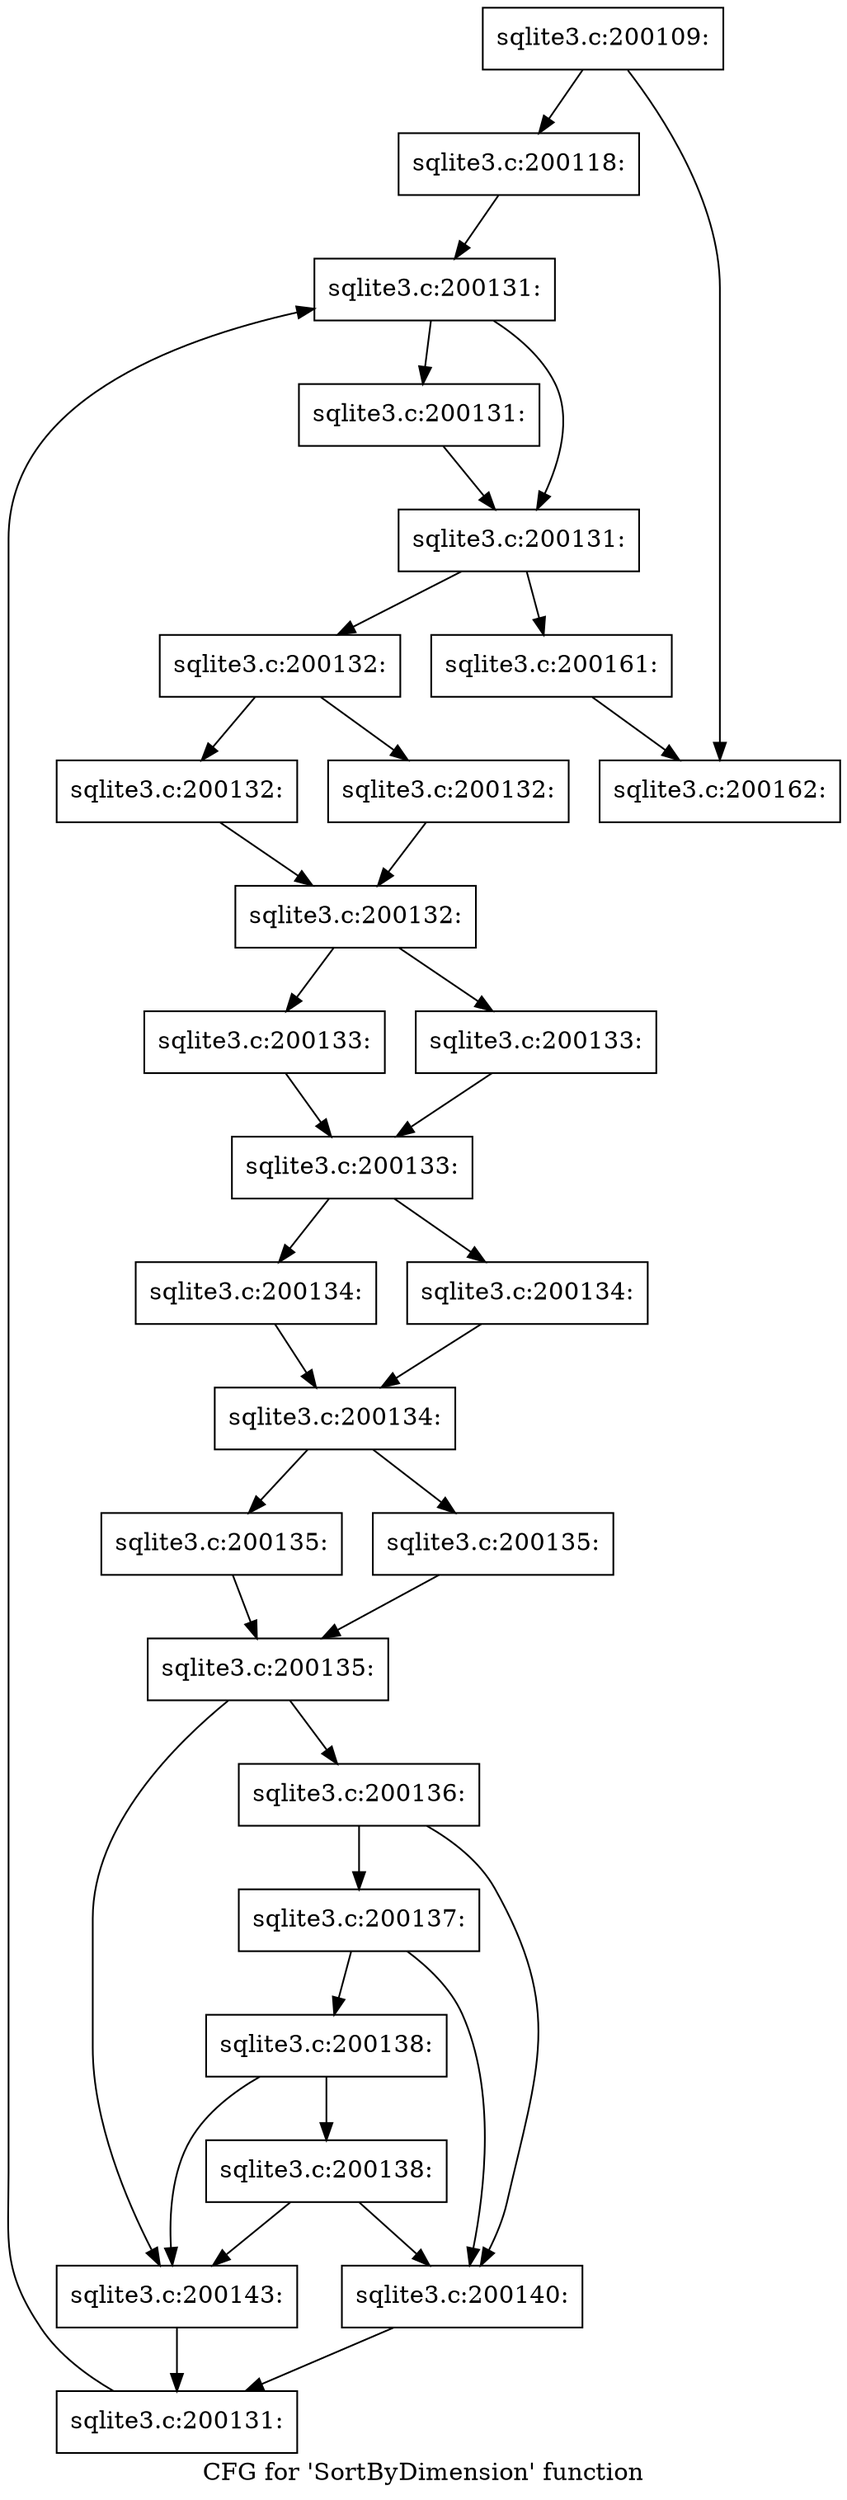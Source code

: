 digraph "CFG for 'SortByDimension' function" {
	label="CFG for 'SortByDimension' function";

	Node0x55c0fb6300c0 [shape=record,label="{sqlite3.c:200109:}"];
	Node0x55c0fb6300c0 -> Node0x55c0fb648d60;
	Node0x55c0fb6300c0 -> Node0x55c0fb648db0;
	Node0x55c0fb648d60 [shape=record,label="{sqlite3.c:200118:}"];
	Node0x55c0fb648d60 -> Node0x55c0fb64b0b0;
	Node0x55c0fb64b0b0 [shape=record,label="{sqlite3.c:200131:}"];
	Node0x55c0fb64b0b0 -> Node0x55c0fb64c010;
	Node0x55c0fb64b0b0 -> Node0x55c0fb64c060;
	Node0x55c0fb64c060 [shape=record,label="{sqlite3.c:200131:}"];
	Node0x55c0fb64c060 -> Node0x55c0fb64c010;
	Node0x55c0fb64c010 [shape=record,label="{sqlite3.c:200131:}"];
	Node0x55c0fb64c010 -> Node0x55c0fb64c6f0;
	Node0x55c0fb64c010 -> Node0x55c0fb64bf90;
	Node0x55c0fb64c6f0 [shape=record,label="{sqlite3.c:200132:}"];
	Node0x55c0fb64c6f0 -> Node0x55c0fb64cb10;
	Node0x55c0fb64c6f0 -> Node0x55c0fb64cb60;
	Node0x55c0fb64cb10 [shape=record,label="{sqlite3.c:200132:}"];
	Node0x55c0fb64cb10 -> Node0x55c0fb64cbb0;
	Node0x55c0fb64cb60 [shape=record,label="{sqlite3.c:200132:}"];
	Node0x55c0fb64cb60 -> Node0x55c0fb64cbb0;
	Node0x55c0fb64cbb0 [shape=record,label="{sqlite3.c:200132:}"];
	Node0x55c0fb64cbb0 -> Node0x55c0fb64e4d0;
	Node0x55c0fb64cbb0 -> Node0x55c0fb64e520;
	Node0x55c0fb64e4d0 [shape=record,label="{sqlite3.c:200133:}"];
	Node0x55c0fb64e4d0 -> Node0x55c0fb64e570;
	Node0x55c0fb64e520 [shape=record,label="{sqlite3.c:200133:}"];
	Node0x55c0fb64e520 -> Node0x55c0fb64e570;
	Node0x55c0fb64e570 [shape=record,label="{sqlite3.c:200133:}"];
	Node0x55c0fb64e570 -> Node0x55c0fb64ffb0;
	Node0x55c0fb64e570 -> Node0x55c0fb650000;
	Node0x55c0fb64ffb0 [shape=record,label="{sqlite3.c:200134:}"];
	Node0x55c0fb64ffb0 -> Node0x55c0fb650050;
	Node0x55c0fb650000 [shape=record,label="{sqlite3.c:200134:}"];
	Node0x55c0fb650000 -> Node0x55c0fb650050;
	Node0x55c0fb650050 [shape=record,label="{sqlite3.c:200134:}"];
	Node0x55c0fb650050 -> Node0x55c0fb651970;
	Node0x55c0fb650050 -> Node0x55c0fb6519c0;
	Node0x55c0fb651970 [shape=record,label="{sqlite3.c:200135:}"];
	Node0x55c0fb651970 -> Node0x55c0fb651a10;
	Node0x55c0fb6519c0 [shape=record,label="{sqlite3.c:200135:}"];
	Node0x55c0fb6519c0 -> Node0x55c0fb651a10;
	Node0x55c0fb651a10 [shape=record,label="{sqlite3.c:200135:}"];
	Node0x55c0fb651a10 -> Node0x55c0fb6532c0;
	Node0x55c0fb651a10 -> Node0x55c0fb653270;
	Node0x55c0fb6532c0 [shape=record,label="{sqlite3.c:200136:}"];
	Node0x55c0fb6532c0 -> Node0x55c0fb6531d0;
	Node0x55c0fb6532c0 -> Node0x55c0fb6536e0;
	Node0x55c0fb6536e0 [shape=record,label="{sqlite3.c:200137:}"];
	Node0x55c0fb6536e0 -> Node0x55c0fb6531d0;
	Node0x55c0fb6536e0 -> Node0x55c0fb653660;
	Node0x55c0fb653660 [shape=record,label="{sqlite3.c:200138:}"];
	Node0x55c0fb653660 -> Node0x55c0fb653cc0;
	Node0x55c0fb653660 -> Node0x55c0fb653270;
	Node0x55c0fb653cc0 [shape=record,label="{sqlite3.c:200138:}"];
	Node0x55c0fb653cc0 -> Node0x55c0fb6531d0;
	Node0x55c0fb653cc0 -> Node0x55c0fb653270;
	Node0x55c0fb6531d0 [shape=record,label="{sqlite3.c:200140:}"];
	Node0x55c0fb6531d0 -> Node0x55c0fb653220;
	Node0x55c0fb653270 [shape=record,label="{sqlite3.c:200143:}"];
	Node0x55c0fb653270 -> Node0x55c0fb653220;
	Node0x55c0fb653220 [shape=record,label="{sqlite3.c:200131:}"];
	Node0x55c0fb653220 -> Node0x55c0fb64b0b0;
	Node0x55c0fb64bf90 [shape=record,label="{sqlite3.c:200161:}"];
	Node0x55c0fb64bf90 -> Node0x55c0fb648db0;
	Node0x55c0fb648db0 [shape=record,label="{sqlite3.c:200162:}"];
}
